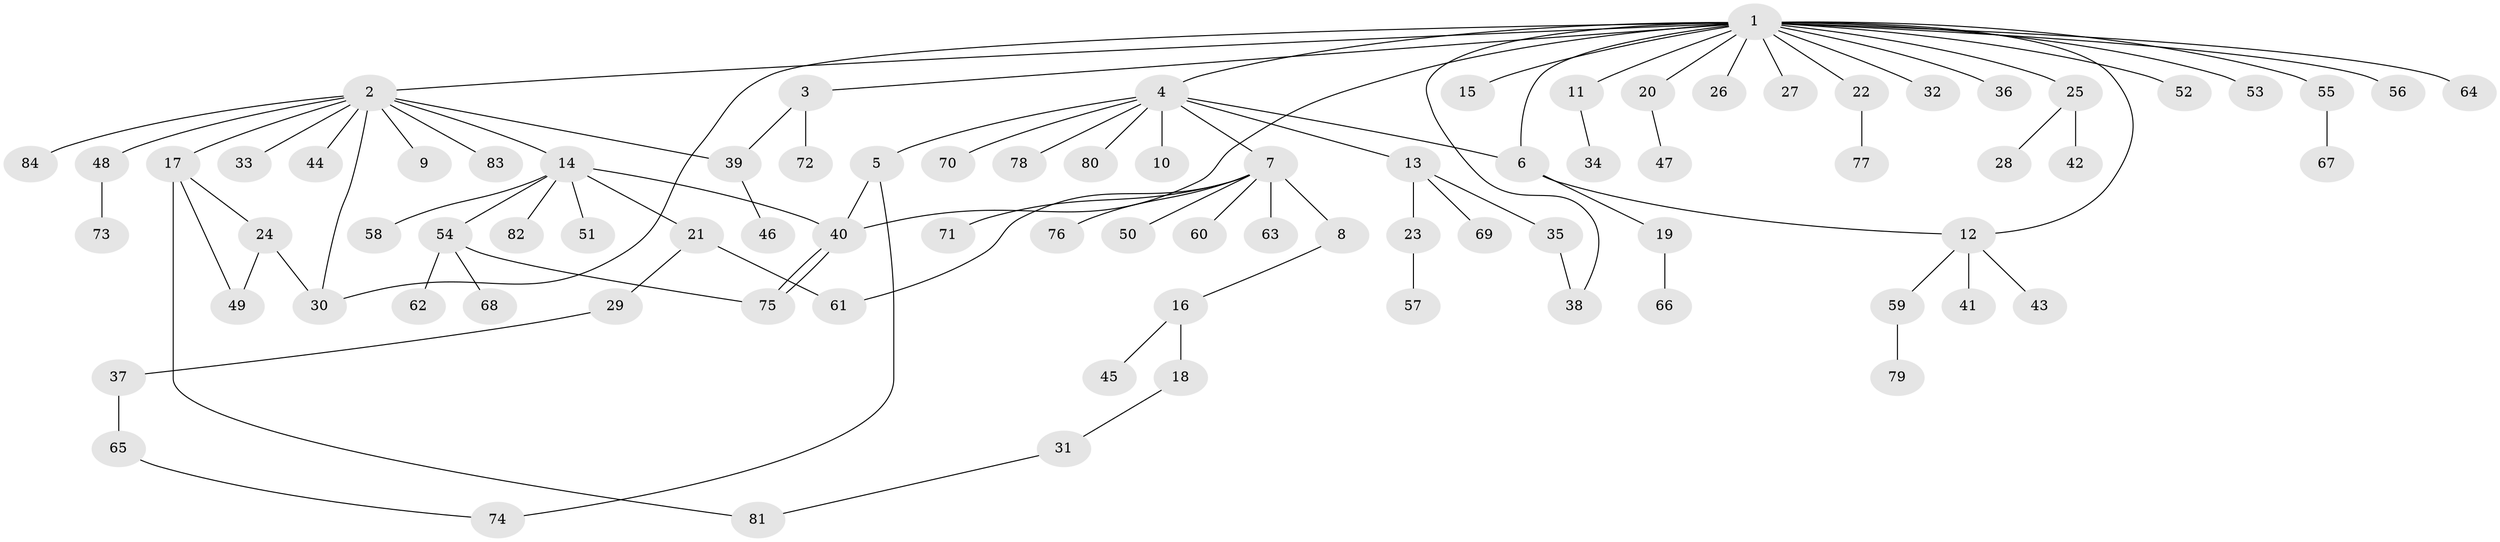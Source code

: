 // Generated by graph-tools (version 1.1) at 2025/01/03/09/25 03:01:52]
// undirected, 84 vertices, 97 edges
graph export_dot {
graph [start="1"]
  node [color=gray90,style=filled];
  1;
  2;
  3;
  4;
  5;
  6;
  7;
  8;
  9;
  10;
  11;
  12;
  13;
  14;
  15;
  16;
  17;
  18;
  19;
  20;
  21;
  22;
  23;
  24;
  25;
  26;
  27;
  28;
  29;
  30;
  31;
  32;
  33;
  34;
  35;
  36;
  37;
  38;
  39;
  40;
  41;
  42;
  43;
  44;
  45;
  46;
  47;
  48;
  49;
  50;
  51;
  52;
  53;
  54;
  55;
  56;
  57;
  58;
  59;
  60;
  61;
  62;
  63;
  64;
  65;
  66;
  67;
  68;
  69;
  70;
  71;
  72;
  73;
  74;
  75;
  76;
  77;
  78;
  79;
  80;
  81;
  82;
  83;
  84;
  1 -- 2;
  1 -- 3;
  1 -- 4;
  1 -- 6;
  1 -- 11;
  1 -- 12;
  1 -- 15;
  1 -- 20;
  1 -- 22;
  1 -- 25;
  1 -- 26;
  1 -- 27;
  1 -- 30;
  1 -- 32;
  1 -- 36;
  1 -- 38;
  1 -- 40;
  1 -- 52;
  1 -- 53;
  1 -- 55;
  1 -- 56;
  1 -- 64;
  2 -- 9;
  2 -- 14;
  2 -- 17;
  2 -- 30;
  2 -- 33;
  2 -- 39;
  2 -- 44;
  2 -- 48;
  2 -- 83;
  2 -- 84;
  3 -- 39;
  3 -- 72;
  4 -- 5;
  4 -- 6;
  4 -- 7;
  4 -- 10;
  4 -- 13;
  4 -- 70;
  4 -- 78;
  4 -- 80;
  5 -- 40;
  5 -- 74;
  6 -- 12;
  6 -- 19;
  7 -- 8;
  7 -- 50;
  7 -- 60;
  7 -- 61;
  7 -- 63;
  7 -- 71;
  7 -- 76;
  8 -- 16;
  11 -- 34;
  12 -- 41;
  12 -- 43;
  12 -- 59;
  13 -- 23;
  13 -- 35;
  13 -- 69;
  14 -- 21;
  14 -- 40;
  14 -- 51;
  14 -- 54;
  14 -- 58;
  14 -- 82;
  16 -- 18;
  16 -- 45;
  17 -- 24;
  17 -- 49;
  17 -- 81;
  18 -- 31;
  19 -- 66;
  20 -- 47;
  21 -- 29;
  21 -- 61;
  22 -- 77;
  23 -- 57;
  24 -- 30;
  24 -- 49;
  25 -- 28;
  25 -- 42;
  29 -- 37;
  31 -- 81;
  35 -- 38;
  37 -- 65;
  39 -- 46;
  40 -- 75;
  40 -- 75;
  48 -- 73;
  54 -- 62;
  54 -- 68;
  54 -- 75;
  55 -- 67;
  59 -- 79;
  65 -- 74;
}
